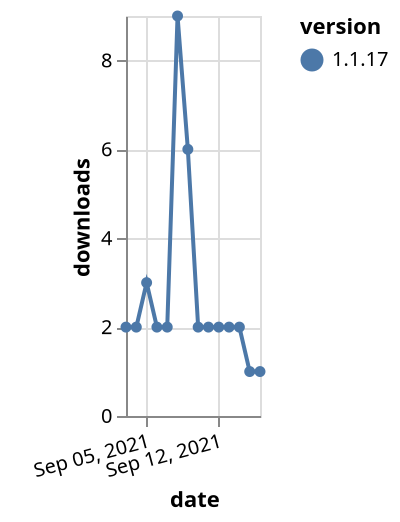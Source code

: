 {"$schema": "https://vega.github.io/schema/vega-lite/v5.json", "description": "A simple bar chart with embedded data.", "data": {"values": [{"date": "2021-09-03", "total": 4082, "delta": 2, "version": "1.1.17"}, {"date": "2021-09-04", "total": 4084, "delta": 2, "version": "1.1.17"}, {"date": "2021-09-05", "total": 4087, "delta": 3, "version": "1.1.17"}, {"date": "2021-09-06", "total": 4089, "delta": 2, "version": "1.1.17"}, {"date": "2021-09-07", "total": 4091, "delta": 2, "version": "1.1.17"}, {"date": "2021-09-08", "total": 4100, "delta": 9, "version": "1.1.17"}, {"date": "2021-09-09", "total": 4106, "delta": 6, "version": "1.1.17"}, {"date": "2021-09-10", "total": 4108, "delta": 2, "version": "1.1.17"}, {"date": "2021-09-11", "total": 4110, "delta": 2, "version": "1.1.17"}, {"date": "2021-09-12", "total": 4112, "delta": 2, "version": "1.1.17"}, {"date": "2021-09-13", "total": 4114, "delta": 2, "version": "1.1.17"}, {"date": "2021-09-14", "total": 4116, "delta": 2, "version": "1.1.17"}, {"date": "2021-09-15", "total": 4117, "delta": 1, "version": "1.1.17"}, {"date": "2021-09-16", "total": 4118, "delta": 1, "version": "1.1.17"}]}, "width": "container", "mark": {"type": "line", "point": {"filled": true}}, "encoding": {"x": {"field": "date", "type": "temporal", "timeUnit": "yearmonthdate", "title": "date", "axis": {"labelAngle": -15}}, "y": {"field": "delta", "type": "quantitative", "title": "downloads"}, "color": {"field": "version", "type": "nominal"}, "tooltip": {"field": "delta"}}}